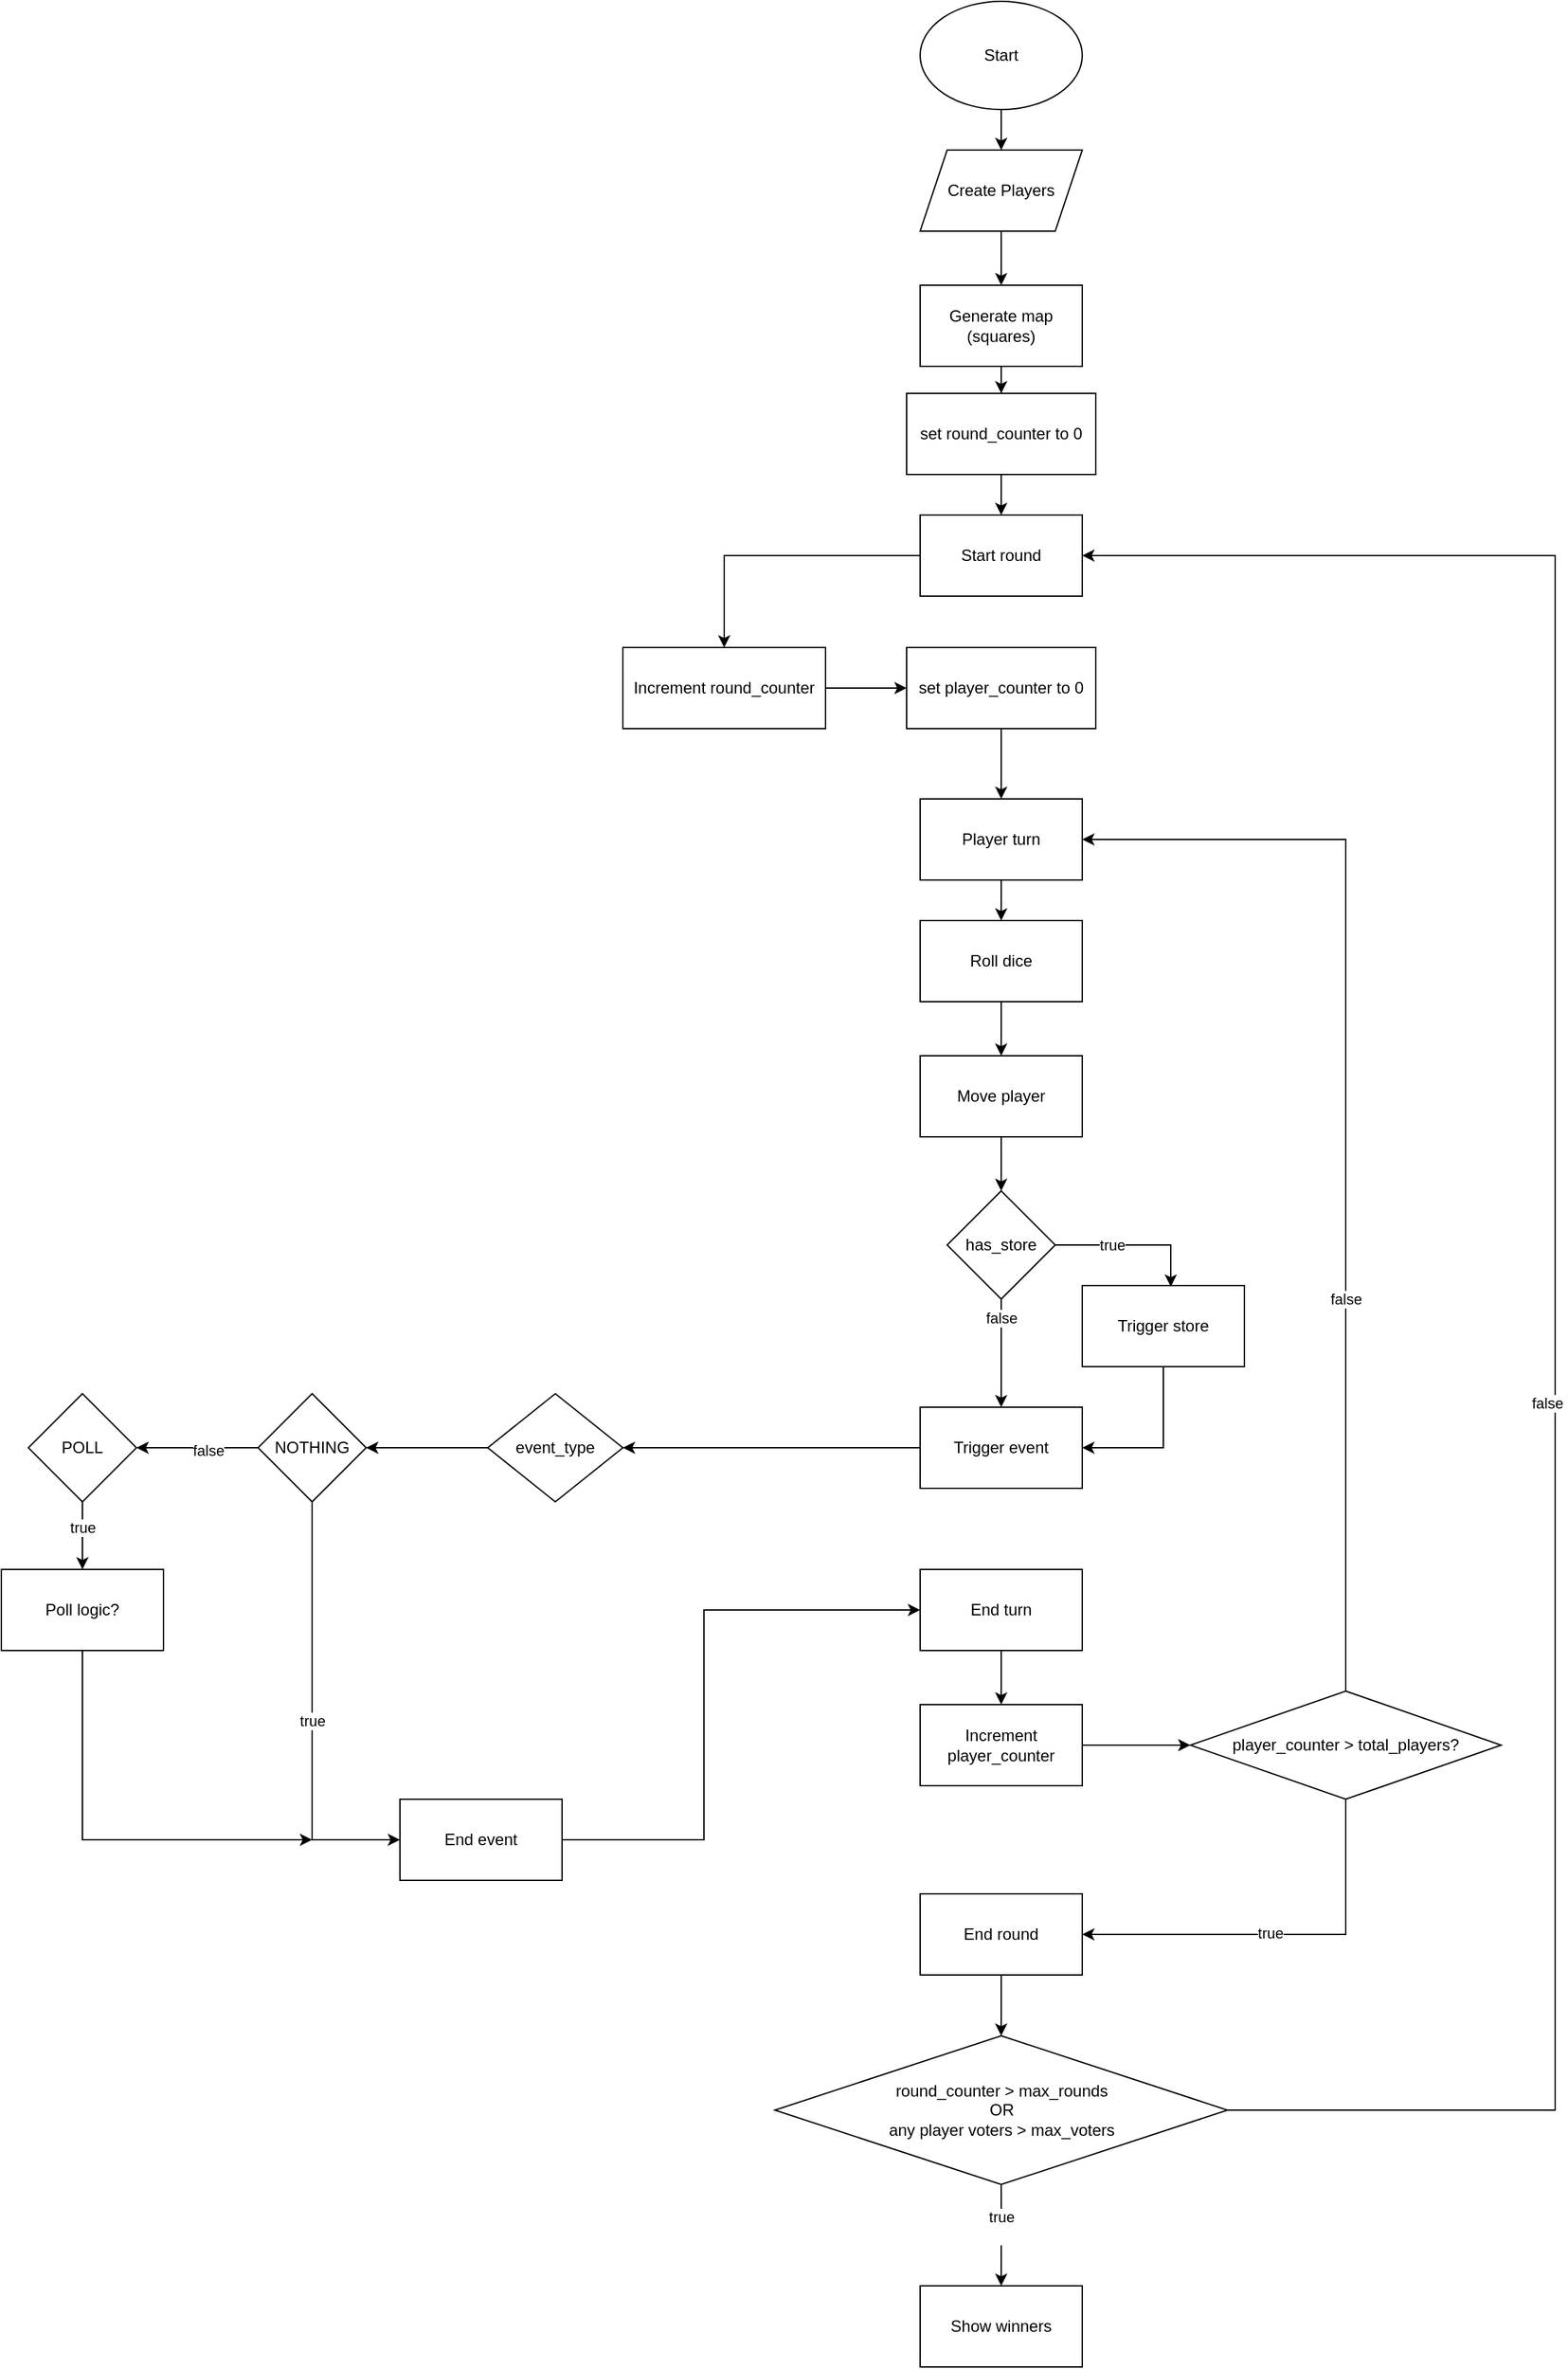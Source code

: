 <mxfile version="28.1.2">
  <diagram name="Page-1" id="LCnYp20VZlQrP3_pCDHk">
    <mxGraphModel dx="1094" dy="674" grid="1" gridSize="10" guides="1" tooltips="1" connect="1" arrows="1" fold="1" page="1" pageScale="2.5" pageWidth="850" pageHeight="1100" math="0" shadow="0">
      <root>
        <mxCell id="0" />
        <mxCell id="1" parent="0" />
        <mxCell id="uCziu97pU5UMatf8MfZC-8" style="edgeStyle=orthogonalEdgeStyle;rounded=0;orthogonalLoop=1;jettySize=auto;html=1;" parent="1" source="uCziu97pU5UMatf8MfZC-6" target="uCziu97pU5UMatf8MfZC-7" edge="1">
          <mxGeometry relative="1" as="geometry" />
        </mxCell>
        <mxCell id="uCziu97pU5UMatf8MfZC-6" value="Start" style="ellipse;whiteSpace=wrap;html=1;" parent="1" vertex="1">
          <mxGeometry x="1080" y="110" width="120" height="80" as="geometry" />
        </mxCell>
        <mxCell id="uCziu97pU5UMatf8MfZC-10" style="edgeStyle=orthogonalEdgeStyle;rounded=0;orthogonalLoop=1;jettySize=auto;html=1;entryX=0.5;entryY=0;entryDx=0;entryDy=0;" parent="1" source="uCziu97pU5UMatf8MfZC-7" target="uCziu97pU5UMatf8MfZC-14" edge="1">
          <mxGeometry relative="1" as="geometry">
            <mxPoint x="1140" y="320" as="targetPoint" />
          </mxGeometry>
        </mxCell>
        <mxCell id="uCziu97pU5UMatf8MfZC-7" value="Create Players" style="shape=parallelogram;perimeter=parallelogramPerimeter;whiteSpace=wrap;html=1;fixedSize=1;" parent="1" vertex="1">
          <mxGeometry x="1080" y="220" width="120" height="60" as="geometry" />
        </mxCell>
        <mxCell id="_J6rdnv5BjeEFJZQfUEm-5" style="edgeStyle=orthogonalEdgeStyle;rounded=0;orthogonalLoop=1;jettySize=auto;html=1;" edge="1" parent="1" source="uCziu97pU5UMatf8MfZC-14" target="_J6rdnv5BjeEFJZQfUEm-1">
          <mxGeometry relative="1" as="geometry" />
        </mxCell>
        <mxCell id="uCziu97pU5UMatf8MfZC-14" value="Generate map (squares)" style="rounded=0;whiteSpace=wrap;html=1;" parent="1" vertex="1">
          <mxGeometry x="1080" y="320" width="120" height="60" as="geometry" />
        </mxCell>
        <mxCell id="uCziu97pU5UMatf8MfZC-18" style="edgeStyle=orthogonalEdgeStyle;rounded=0;orthogonalLoop=1;jettySize=auto;html=1;" parent="1" source="uCziu97pU5UMatf8MfZC-15" target="uCziu97pU5UMatf8MfZC-17" edge="1">
          <mxGeometry relative="1" as="geometry" />
        </mxCell>
        <mxCell id="uCziu97pU5UMatf8MfZC-15" value="Player turn" style="rounded=0;whiteSpace=wrap;html=1;" parent="1" vertex="1">
          <mxGeometry x="1080" y="700" width="120" height="60" as="geometry" />
        </mxCell>
        <mxCell id="uCziu97pU5UMatf8MfZC-24" style="edgeStyle=orthogonalEdgeStyle;rounded=0;orthogonalLoop=1;jettySize=auto;html=1;" parent="1" source="uCziu97pU5UMatf8MfZC-17" target="uCziu97pU5UMatf8MfZC-23" edge="1">
          <mxGeometry relative="1" as="geometry" />
        </mxCell>
        <mxCell id="uCziu97pU5UMatf8MfZC-17" value="Roll dice" style="rounded=0;whiteSpace=wrap;html=1;" parent="1" vertex="1">
          <mxGeometry x="1080" y="790" width="120" height="60" as="geometry" />
        </mxCell>
        <mxCell id="_J6rdnv5BjeEFJZQfUEm-9" style="edgeStyle=orthogonalEdgeStyle;rounded=0;orthogonalLoop=1;jettySize=auto;html=1;" edge="1" parent="1" source="uCziu97pU5UMatf8MfZC-20" target="_J6rdnv5BjeEFJZQfUEm-8">
          <mxGeometry relative="1" as="geometry" />
        </mxCell>
        <mxCell id="uCziu97pU5UMatf8MfZC-20" value="Start round" style="rounded=0;whiteSpace=wrap;html=1;" parent="1" vertex="1">
          <mxGeometry x="1080" y="490" width="120" height="60" as="geometry" />
        </mxCell>
        <mxCell id="uCziu97pU5UMatf8MfZC-27" style="edgeStyle=orthogonalEdgeStyle;rounded=0;orthogonalLoop=1;jettySize=auto;html=1;entryX=0.5;entryY=0;entryDx=0;entryDy=0;" parent="1" source="uCziu97pU5UMatf8MfZC-23" target="uCziu97pU5UMatf8MfZC-26" edge="1">
          <mxGeometry relative="1" as="geometry" />
        </mxCell>
        <mxCell id="uCziu97pU5UMatf8MfZC-23" value="Move player" style="rounded=0;whiteSpace=wrap;html=1;" parent="1" vertex="1">
          <mxGeometry x="1080" y="890" width="120" height="60" as="geometry" />
        </mxCell>
        <mxCell id="uCziu97pU5UMatf8MfZC-33" style="edgeStyle=orthogonalEdgeStyle;rounded=0;orthogonalLoop=1;jettySize=auto;html=1;" parent="1" source="uCziu97pU5UMatf8MfZC-26" target="uCziu97pU5UMatf8MfZC-32" edge="1">
          <mxGeometry relative="1" as="geometry" />
        </mxCell>
        <mxCell id="uCziu97pU5UMatf8MfZC-34" value="false" style="edgeLabel;html=1;align=center;verticalAlign=middle;resizable=0;points=[];" parent="uCziu97pU5UMatf8MfZC-33" vertex="1" connectable="0">
          <mxGeometry x="-0.646" relative="1" as="geometry">
            <mxPoint as="offset" />
          </mxGeometry>
        </mxCell>
        <mxCell id="uCziu97pU5UMatf8MfZC-26" value="has_store" style="rhombus;whiteSpace=wrap;html=1;" parent="1" vertex="1">
          <mxGeometry x="1100" y="990" width="80" height="80" as="geometry" />
        </mxCell>
        <mxCell id="uCziu97pU5UMatf8MfZC-36" style="edgeStyle=orthogonalEdgeStyle;rounded=0;orthogonalLoop=1;jettySize=auto;html=1;entryX=1;entryY=0.5;entryDx=0;entryDy=0;" parent="1" source="uCziu97pU5UMatf8MfZC-28" target="uCziu97pU5UMatf8MfZC-32" edge="1">
          <mxGeometry relative="1" as="geometry" />
        </mxCell>
        <mxCell id="uCziu97pU5UMatf8MfZC-28" value="Trigger store" style="rounded=0;whiteSpace=wrap;html=1;" parent="1" vertex="1">
          <mxGeometry x="1200" y="1060" width="120" height="60" as="geometry" />
        </mxCell>
        <mxCell id="uCziu97pU5UMatf8MfZC-30" style="edgeStyle=orthogonalEdgeStyle;rounded=0;orthogonalLoop=1;jettySize=auto;html=1;entryX=0.546;entryY=0.014;entryDx=0;entryDy=0;entryPerimeter=0;" parent="1" source="uCziu97pU5UMatf8MfZC-26" target="uCziu97pU5UMatf8MfZC-28" edge="1">
          <mxGeometry relative="1" as="geometry" />
        </mxCell>
        <mxCell id="uCziu97pU5UMatf8MfZC-31" value="true" style="edgeLabel;html=1;align=center;verticalAlign=middle;resizable=0;points=[];" parent="uCziu97pU5UMatf8MfZC-30" vertex="1" connectable="0">
          <mxGeometry x="-0.282" relative="1" as="geometry">
            <mxPoint as="offset" />
          </mxGeometry>
        </mxCell>
        <mxCell id="uCziu97pU5UMatf8MfZC-39" style="edgeStyle=orthogonalEdgeStyle;rounded=0;orthogonalLoop=1;jettySize=auto;html=1;" parent="1" source="uCziu97pU5UMatf8MfZC-32" target="uCziu97pU5UMatf8MfZC-37" edge="1">
          <mxGeometry relative="1" as="geometry" />
        </mxCell>
        <mxCell id="uCziu97pU5UMatf8MfZC-32" value="Trigger event" style="rounded=0;whiteSpace=wrap;html=1;" parent="1" vertex="1">
          <mxGeometry x="1080" y="1150" width="120" height="60" as="geometry" />
        </mxCell>
        <mxCell id="uCziu97pU5UMatf8MfZC-62" style="edgeStyle=orthogonalEdgeStyle;rounded=0;orthogonalLoop=1;jettySize=auto;html=1;" parent="1" source="uCziu97pU5UMatf8MfZC-37" target="uCziu97pU5UMatf8MfZC-60" edge="1">
          <mxGeometry relative="1" as="geometry" />
        </mxCell>
        <mxCell id="uCziu97pU5UMatf8MfZC-37" value="event_type" style="rhombus;whiteSpace=wrap;html=1;" parent="1" vertex="1">
          <mxGeometry x="760" y="1140" width="100" height="80" as="geometry" />
        </mxCell>
        <mxCell id="uCziu97pU5UMatf8MfZC-42" style="edgeStyle=orthogonalEdgeStyle;rounded=0;orthogonalLoop=1;jettySize=auto;html=1;" parent="1" source="uCziu97pU5UMatf8MfZC-40" target="uCziu97pU5UMatf8MfZC-41" edge="1">
          <mxGeometry relative="1" as="geometry">
            <Array as="points">
              <mxPoint x="920" y="1470" />
              <mxPoint x="920" y="1300" />
            </Array>
          </mxGeometry>
        </mxCell>
        <mxCell id="uCziu97pU5UMatf8MfZC-40" value="End event" style="rounded=0;whiteSpace=wrap;html=1;" parent="1" vertex="1">
          <mxGeometry x="695" y="1440" width="120" height="60" as="geometry" />
        </mxCell>
        <mxCell id="uCziu97pU5UMatf8MfZC-48" style="edgeStyle=orthogonalEdgeStyle;rounded=0;orthogonalLoop=1;jettySize=auto;html=1;" parent="1" source="uCziu97pU5UMatf8MfZC-41" target="uCziu97pU5UMatf8MfZC-47" edge="1">
          <mxGeometry relative="1" as="geometry" />
        </mxCell>
        <mxCell id="uCziu97pU5UMatf8MfZC-41" value="End turn" style="rounded=0;whiteSpace=wrap;html=1;" parent="1" vertex="1">
          <mxGeometry x="1080" y="1270" width="120" height="60" as="geometry" />
        </mxCell>
        <mxCell id="uCziu97pU5UMatf8MfZC-50" style="edgeStyle=orthogonalEdgeStyle;rounded=0;orthogonalLoop=1;jettySize=auto;html=1;" parent="1" source="uCziu97pU5UMatf8MfZC-47" target="uCziu97pU5UMatf8MfZC-49" edge="1">
          <mxGeometry relative="1" as="geometry" />
        </mxCell>
        <mxCell id="uCziu97pU5UMatf8MfZC-47" value="Increment player_counter" style="rounded=0;whiteSpace=wrap;html=1;" parent="1" vertex="1">
          <mxGeometry x="1080" y="1370" width="120" height="60" as="geometry" />
        </mxCell>
        <mxCell id="uCziu97pU5UMatf8MfZC-52" style="edgeStyle=orthogonalEdgeStyle;rounded=0;orthogonalLoop=1;jettySize=auto;html=1;entryX=1;entryY=0.5;entryDx=0;entryDy=0;" parent="1" source="uCziu97pU5UMatf8MfZC-49" target="uCziu97pU5UMatf8MfZC-51" edge="1">
          <mxGeometry relative="1" as="geometry">
            <Array as="points">
              <mxPoint x="1395" y="1540" />
            </Array>
          </mxGeometry>
        </mxCell>
        <mxCell id="uCziu97pU5UMatf8MfZC-53" value="true" style="edgeLabel;html=1;align=center;verticalAlign=middle;resizable=0;points=[];" parent="uCziu97pU5UMatf8MfZC-52" vertex="1" connectable="0">
          <mxGeometry x="0.06" y="-1" relative="1" as="geometry">
            <mxPoint as="offset" />
          </mxGeometry>
        </mxCell>
        <mxCell id="uCziu97pU5UMatf8MfZC-58" style="edgeStyle=orthogonalEdgeStyle;rounded=0;orthogonalLoop=1;jettySize=auto;html=1;entryX=1;entryY=0.5;entryDx=0;entryDy=0;" parent="1" source="uCziu97pU5UMatf8MfZC-49" target="uCziu97pU5UMatf8MfZC-15" edge="1">
          <mxGeometry relative="1" as="geometry">
            <Array as="points">
              <mxPoint x="1395" y="730" />
            </Array>
          </mxGeometry>
        </mxCell>
        <mxCell id="uCziu97pU5UMatf8MfZC-59" value="false" style="edgeLabel;html=1;align=center;verticalAlign=middle;resizable=0;points=[];" parent="uCziu97pU5UMatf8MfZC-58" vertex="1" connectable="0">
          <mxGeometry x="-0.296" relative="1" as="geometry">
            <mxPoint as="offset" />
          </mxGeometry>
        </mxCell>
        <mxCell id="uCziu97pU5UMatf8MfZC-49" value="player_counter &amp;gt; total_players?" style="rhombus;whiteSpace=wrap;html=1;" parent="1" vertex="1">
          <mxGeometry x="1280" y="1360" width="230" height="80" as="geometry" />
        </mxCell>
        <mxCell id="uCziu97pU5UMatf8MfZC-77" style="edgeStyle=orthogonalEdgeStyle;rounded=0;orthogonalLoop=1;jettySize=auto;html=1;" parent="1" source="uCziu97pU5UMatf8MfZC-51" target="uCziu97pU5UMatf8MfZC-70" edge="1">
          <mxGeometry relative="1" as="geometry" />
        </mxCell>
        <mxCell id="uCziu97pU5UMatf8MfZC-51" value="End round" style="rounded=0;whiteSpace=wrap;html=1;" parent="1" vertex="1">
          <mxGeometry x="1080" y="1510" width="120" height="60" as="geometry" />
        </mxCell>
        <mxCell id="uCziu97pU5UMatf8MfZC-57" style="edgeStyle=orthogonalEdgeStyle;rounded=0;orthogonalLoop=1;jettySize=auto;html=1;" parent="1" source="uCziu97pU5UMatf8MfZC-54" target="uCziu97pU5UMatf8MfZC-15" edge="1">
          <mxGeometry relative="1" as="geometry" />
        </mxCell>
        <mxCell id="uCziu97pU5UMatf8MfZC-54" value="set player_counter to 0" style="rounded=0;whiteSpace=wrap;html=1;" parent="1" vertex="1">
          <mxGeometry x="1070" y="588" width="140" height="60" as="geometry" />
        </mxCell>
        <mxCell id="uCziu97pU5UMatf8MfZC-63" style="edgeStyle=orthogonalEdgeStyle;rounded=0;orthogonalLoop=1;jettySize=auto;html=1;" parent="1" source="uCziu97pU5UMatf8MfZC-60" target="uCziu97pU5UMatf8MfZC-61" edge="1">
          <mxGeometry relative="1" as="geometry" />
        </mxCell>
        <mxCell id="uCziu97pU5UMatf8MfZC-64" value="false" style="edgeLabel;html=1;align=center;verticalAlign=middle;resizable=0;points=[];" parent="uCziu97pU5UMatf8MfZC-63" vertex="1" connectable="0">
          <mxGeometry x="-0.166" y="2" relative="1" as="geometry">
            <mxPoint as="offset" />
          </mxGeometry>
        </mxCell>
        <mxCell id="uCziu97pU5UMatf8MfZC-66" style="edgeStyle=orthogonalEdgeStyle;rounded=0;orthogonalLoop=1;jettySize=auto;html=1;entryX=0;entryY=0.5;entryDx=0;entryDy=0;" parent="1" source="uCziu97pU5UMatf8MfZC-60" target="uCziu97pU5UMatf8MfZC-40" edge="1">
          <mxGeometry relative="1" as="geometry">
            <mxPoint x="630" y="1300" as="targetPoint" />
            <Array as="points">
              <mxPoint x="630" y="1470" />
            </Array>
          </mxGeometry>
        </mxCell>
        <mxCell id="uCziu97pU5UMatf8MfZC-67" value="true" style="edgeLabel;html=1;align=center;verticalAlign=middle;resizable=0;points=[];" parent="uCziu97pU5UMatf8MfZC-66" vertex="1" connectable="0">
          <mxGeometry x="0.029" relative="1" as="geometry">
            <mxPoint as="offset" />
          </mxGeometry>
        </mxCell>
        <mxCell id="uCziu97pU5UMatf8MfZC-60" value="NOTHING" style="rhombus;whiteSpace=wrap;html=1;" parent="1" vertex="1">
          <mxGeometry x="590" y="1140" width="80" height="80" as="geometry" />
        </mxCell>
        <mxCell id="uCziu97pU5UMatf8MfZC-79" style="edgeStyle=orthogonalEdgeStyle;rounded=0;orthogonalLoop=1;jettySize=auto;html=1;" parent="1" source="uCziu97pU5UMatf8MfZC-61" target="uCziu97pU5UMatf8MfZC-78" edge="1">
          <mxGeometry relative="1" as="geometry" />
        </mxCell>
        <mxCell id="uCziu97pU5UMatf8MfZC-82" value="true" style="edgeLabel;html=1;align=center;verticalAlign=middle;resizable=0;points=[];" parent="uCziu97pU5UMatf8MfZC-79" vertex="1" connectable="0">
          <mxGeometry x="-0.245" relative="1" as="geometry">
            <mxPoint as="offset" />
          </mxGeometry>
        </mxCell>
        <mxCell id="uCziu97pU5UMatf8MfZC-61" value="POLL" style="rhombus;whiteSpace=wrap;html=1;" parent="1" vertex="1">
          <mxGeometry x="420" y="1140" width="80" height="80" as="geometry" />
        </mxCell>
        <mxCell id="uCziu97pU5UMatf8MfZC-72" style="edgeStyle=orthogonalEdgeStyle;rounded=0;orthogonalLoop=1;jettySize=auto;html=1;entryX=1;entryY=0.5;entryDx=0;entryDy=0;" parent="1" source="uCziu97pU5UMatf8MfZC-70" target="uCziu97pU5UMatf8MfZC-20" edge="1">
          <mxGeometry relative="1" as="geometry">
            <Array as="points">
              <mxPoint x="1550" y="1670" />
              <mxPoint x="1550" y="520" />
            </Array>
          </mxGeometry>
        </mxCell>
        <mxCell id="uCziu97pU5UMatf8MfZC-73" value="false" style="edgeLabel;html=1;align=center;verticalAlign=middle;resizable=0;points=[];" parent="uCziu97pU5UMatf8MfZC-72" vertex="1" connectable="0">
          <mxGeometry x="-0.121" y="6" relative="1" as="geometry">
            <mxPoint as="offset" />
          </mxGeometry>
        </mxCell>
        <mxCell id="uCziu97pU5UMatf8MfZC-75" style="edgeStyle=orthogonalEdgeStyle;rounded=0;orthogonalLoop=1;jettySize=auto;html=1;" parent="1" source="uCziu97pU5UMatf8MfZC-70" target="uCziu97pU5UMatf8MfZC-74" edge="1">
          <mxGeometry relative="1" as="geometry" />
        </mxCell>
        <mxCell id="uCziu97pU5UMatf8MfZC-76" value="true&lt;div&gt;&lt;br&gt;&lt;/div&gt;" style="edgeLabel;html=1;align=center;verticalAlign=middle;resizable=0;points=[];" parent="uCziu97pU5UMatf8MfZC-75" vertex="1" connectable="0">
          <mxGeometry x="-0.188" relative="1" as="geometry">
            <mxPoint as="offset" />
          </mxGeometry>
        </mxCell>
        <mxCell id="uCziu97pU5UMatf8MfZC-70" value="round_counter &amp;gt; max_rounds&lt;div&gt;OR&lt;/div&gt;&lt;div&gt;any player voters &amp;gt; max_voters&lt;/div&gt;" style="rhombus;whiteSpace=wrap;html=1;" parent="1" vertex="1">
          <mxGeometry x="972.5" y="1615" width="335" height="110" as="geometry" />
        </mxCell>
        <mxCell id="uCziu97pU5UMatf8MfZC-74" value="Show winners" style="rounded=0;whiteSpace=wrap;html=1;" parent="1" vertex="1">
          <mxGeometry x="1080" y="1800" width="120" height="60" as="geometry" />
        </mxCell>
        <mxCell id="uCziu97pU5UMatf8MfZC-80" style="edgeStyle=orthogonalEdgeStyle;rounded=0;orthogonalLoop=1;jettySize=auto;html=1;" parent="1" source="uCziu97pU5UMatf8MfZC-78" edge="1">
          <mxGeometry relative="1" as="geometry">
            <mxPoint x="630" y="1470" as="targetPoint" />
            <Array as="points">
              <mxPoint x="460" y="1470" />
            </Array>
          </mxGeometry>
        </mxCell>
        <mxCell id="uCziu97pU5UMatf8MfZC-78" value="Poll logic?" style="rounded=0;whiteSpace=wrap;html=1;" parent="1" vertex="1">
          <mxGeometry x="400" y="1270" width="120" height="60" as="geometry" />
        </mxCell>
        <mxCell id="_J6rdnv5BjeEFJZQfUEm-6" style="edgeStyle=orthogonalEdgeStyle;rounded=0;orthogonalLoop=1;jettySize=auto;html=1;" edge="1" parent="1" source="_J6rdnv5BjeEFJZQfUEm-1" target="uCziu97pU5UMatf8MfZC-20">
          <mxGeometry relative="1" as="geometry" />
        </mxCell>
        <mxCell id="_J6rdnv5BjeEFJZQfUEm-1" value="set round_counter to 0" style="rounded=0;whiteSpace=wrap;html=1;" vertex="1" parent="1">
          <mxGeometry x="1070" y="400" width="140" height="60" as="geometry" />
        </mxCell>
        <mxCell id="_J6rdnv5BjeEFJZQfUEm-10" style="edgeStyle=orthogonalEdgeStyle;rounded=0;orthogonalLoop=1;jettySize=auto;html=1;" edge="1" parent="1" source="_J6rdnv5BjeEFJZQfUEm-8" target="uCziu97pU5UMatf8MfZC-54">
          <mxGeometry relative="1" as="geometry" />
        </mxCell>
        <mxCell id="_J6rdnv5BjeEFJZQfUEm-8" value="Increment round_counter" style="rounded=0;whiteSpace=wrap;html=1;" vertex="1" parent="1">
          <mxGeometry x="860" y="588" width="150" height="60" as="geometry" />
        </mxCell>
      </root>
    </mxGraphModel>
  </diagram>
</mxfile>
